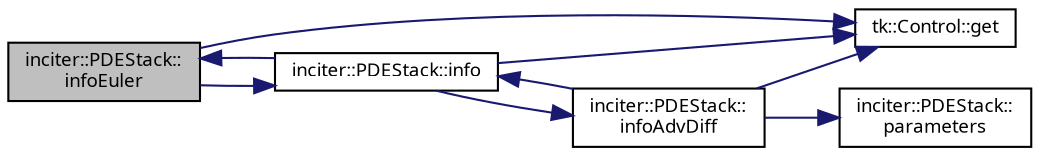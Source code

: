 digraph "inciter::PDEStack::infoEuler"
{
 // INTERACTIVE_SVG=YES
  bgcolor="transparent";
  edge [fontname="sans-serif",fontsize="9",labelfontname="sans-serif",labelfontsize="9"];
  node [fontname="sans-serif",fontsize="9",shape=record];
  rankdir="LR";
  Node1 [label="inciter::PDEStack::\linfoEuler",height=0.2,width=0.4,color="black", fillcolor="grey75", style="filled", fontcolor="black"];
  Node1 -> Node2 [color="midnightblue",fontsize="9",style="solid",fontname="sans-serif"];
  Node2 [label="tk::Control::get",height=0.2,width=0.4,color="black",URL="$classtk_1_1_control.html#a85c14acef1b9de96946fcf2ab7c08721",tooltip="Const-ref accessor to single element at 1st level. "];
  Node1 -> Node3 [color="midnightblue",fontsize="9",style="solid",fontname="sans-serif"];
  Node3 [label="inciter::PDEStack::info",height=0.2,width=0.4,color="black",URL="$classinciter_1_1_p_d_e_stack.html#a30244a3664fe45f36a20da6abec53719",tooltip="Return info on selected partial differential equations. "];
  Node3 -> Node2 [color="midnightblue",fontsize="9",style="solid",fontname="sans-serif"];
  Node3 -> Node4 [color="midnightblue",fontsize="9",style="solid",fontname="sans-serif"];
  Node4 [label="inciter::PDEStack::\linfoAdvDiff",height=0.2,width=0.4,color="black",URL="$classinciter_1_1_p_d_e_stack.html#a0437ab55023bf51c886ba16979298c10",tooltip="Get information on the advection-diffusion PDE. "];
  Node4 -> Node2 [color="midnightblue",fontsize="9",style="solid",fontname="sans-serif"];
  Node4 -> Node3 [color="midnightblue",fontsize="9",style="solid",fontname="sans-serif"];
  Node4 -> Node5 [color="midnightblue",fontsize="9",style="solid",fontname="sans-serif"];
  Node5 [label="inciter::PDEStack::\lparameters",height=0.2,width=0.4,color="black",URL="$classinciter_1_1_p_d_e_stack.html#a97632a246ee4bc6897593ab5ab2c8ff4",tooltip="Convert and return values from vector as string. "];
  Node3 -> Node1 [color="midnightblue",fontsize="9",style="solid",fontname="sans-serif"];
}
